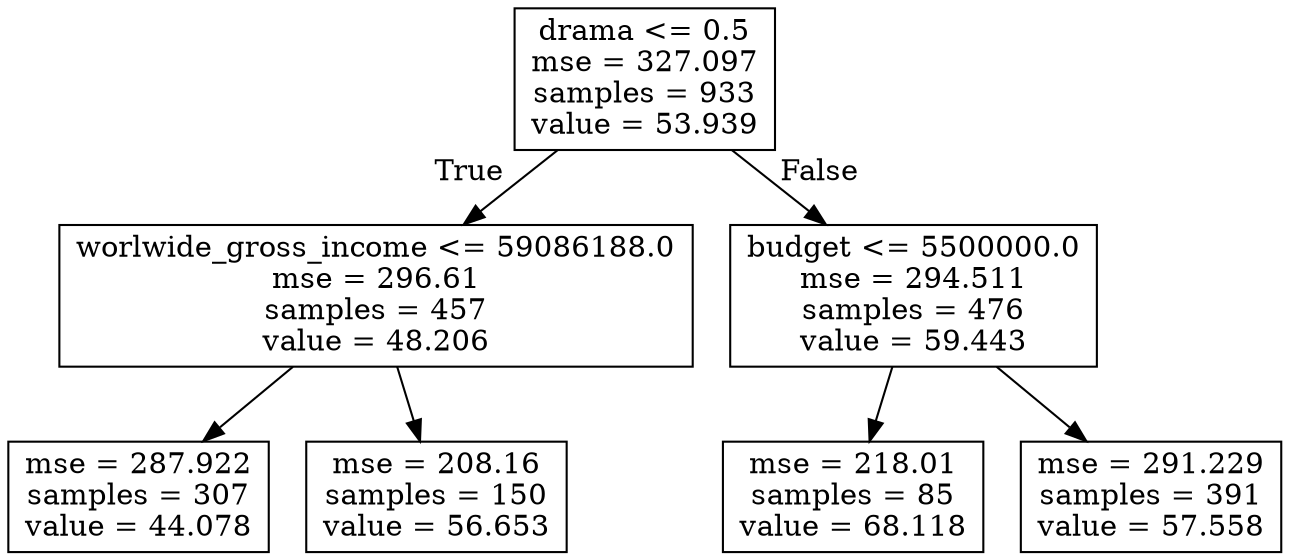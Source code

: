 digraph Tree {
node [shape=box] ;
0 [label="drama <= 0.5\nmse = 327.097\nsamples = 933\nvalue = 53.939"] ;
1 [label="worlwide_gross_income <= 59086188.0\nmse = 296.61\nsamples = 457\nvalue = 48.206"] ;
0 -> 1 [labeldistance=2.5, labelangle=45, headlabel="True"] ;
2 [label="mse = 287.922\nsamples = 307\nvalue = 44.078"] ;
1 -> 2 ;
3 [label="mse = 208.16\nsamples = 150\nvalue = 56.653"] ;
1 -> 3 ;
4 [label="budget <= 5500000.0\nmse = 294.511\nsamples = 476\nvalue = 59.443"] ;
0 -> 4 [labeldistance=2.5, labelangle=-45, headlabel="False"] ;
5 [label="mse = 218.01\nsamples = 85\nvalue = 68.118"] ;
4 -> 5 ;
6 [label="mse = 291.229\nsamples = 391\nvalue = 57.558"] ;
4 -> 6 ;
}